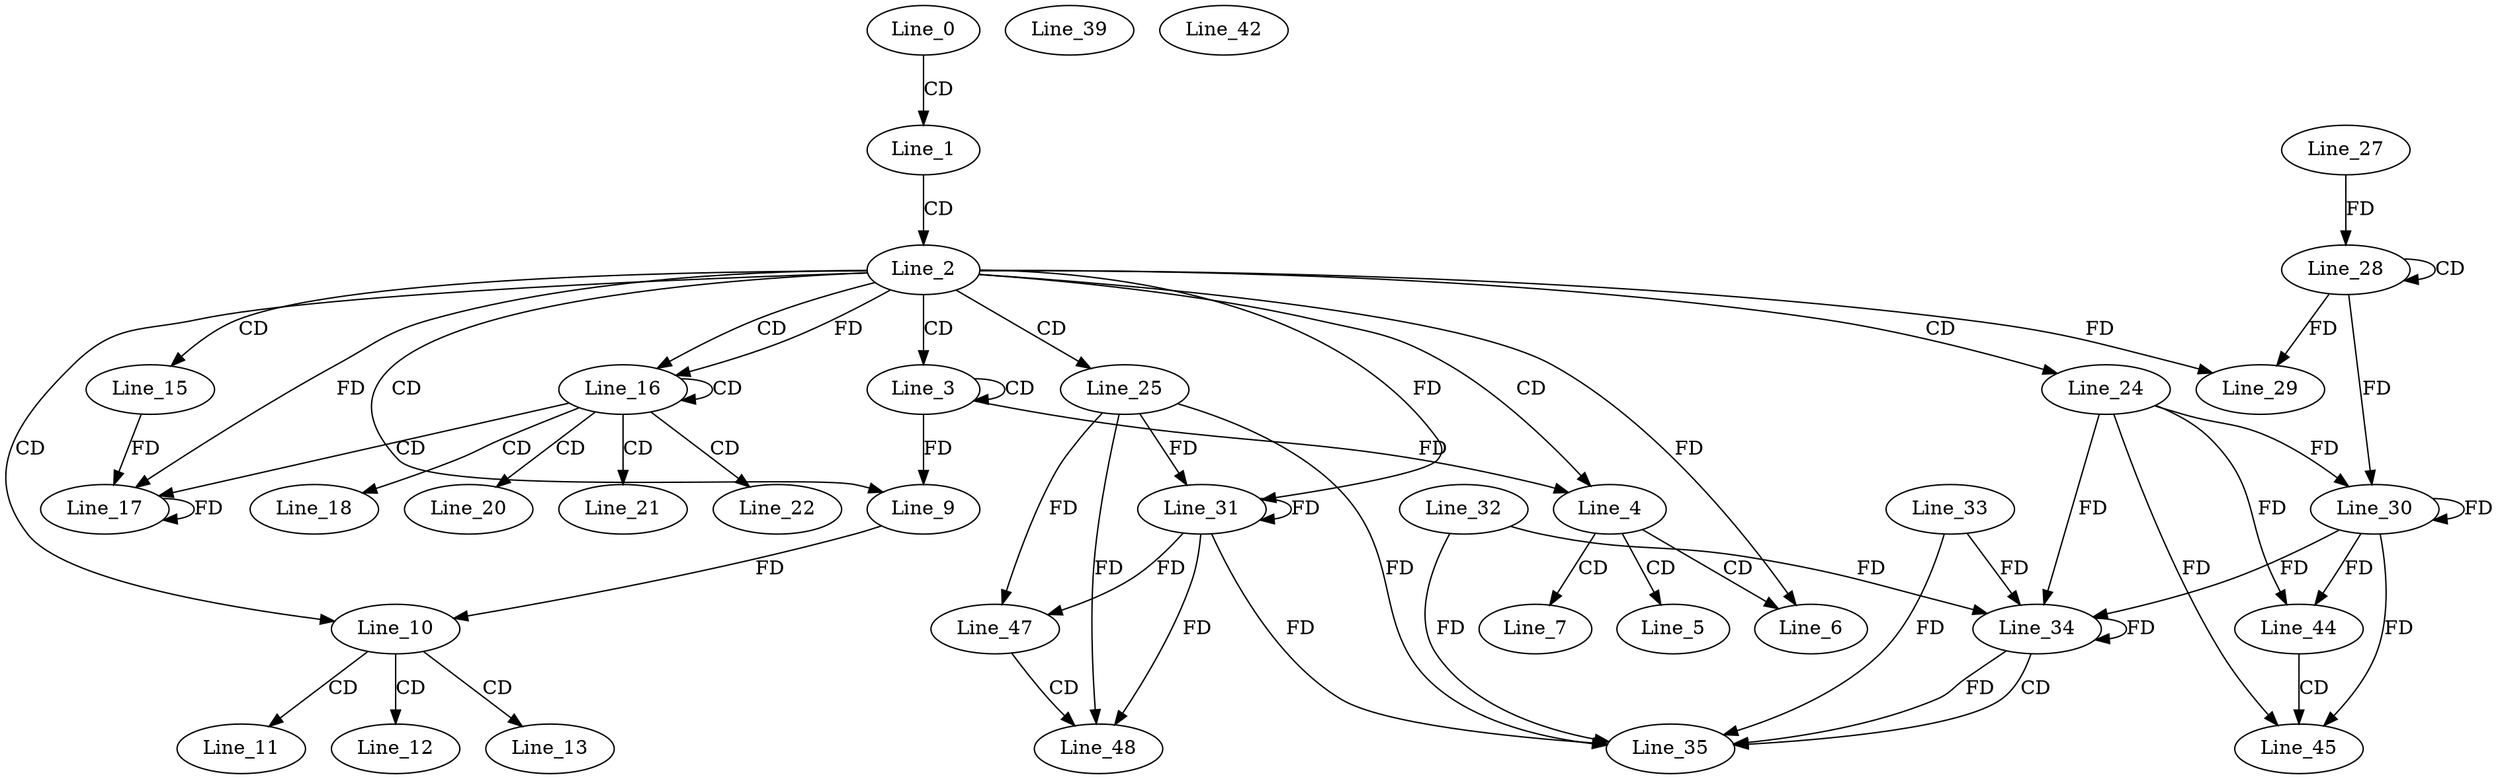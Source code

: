digraph G {
  Line_0;
  Line_1;
  Line_2;
  Line_3;
  Line_3;
  Line_4;
  Line_5;
  Line_6;
  Line_7;
  Line_9;
  Line_9;
  Line_10;
  Line_11;
  Line_12;
  Line_13;
  Line_15;
  Line_16;
  Line_16;
  Line_16;
  Line_16;
  Line_16;
  Line_17;
  Line_17;
  Line_17;
  Line_18;
  Line_20;
  Line_21;
  Line_22;
  Line_24;
  Line_25;
  Line_28;
  Line_28;
  Line_27;
  Line_29;
  Line_29;
  Line_30;
  Line_30;
  Line_31;
  Line_31;
  Line_34;
  Line_33;
  Line_34;
  Line_32;
  Line_34;
  Line_35;
  Line_39;
  Line_42;
  Line_44;
  Line_45;
  Line_47;
  Line_48;
  Line_0 -> Line_1 [ label="CD" ];
  Line_1 -> Line_2 [ label="CD" ];
  Line_2 -> Line_3 [ label="CD" ];
  Line_3 -> Line_3 [ label="CD" ];
  Line_2 -> Line_4 [ label="CD" ];
  Line_3 -> Line_4 [ label="FD" ];
  Line_4 -> Line_5 [ label="CD" ];
  Line_4 -> Line_6 [ label="CD" ];
  Line_2 -> Line_6 [ label="FD" ];
  Line_4 -> Line_7 [ label="CD" ];
  Line_2 -> Line_9 [ label="CD" ];
  Line_3 -> Line_9 [ label="FD" ];
  Line_2 -> Line_10 [ label="CD" ];
  Line_9 -> Line_10 [ label="FD" ];
  Line_10 -> Line_11 [ label="CD" ];
  Line_10 -> Line_12 [ label="CD" ];
  Line_10 -> Line_13 [ label="CD" ];
  Line_2 -> Line_15 [ label="CD" ];
  Line_2 -> Line_16 [ label="CD" ];
  Line_2 -> Line_16 [ label="FD" ];
  Line_16 -> Line_16 [ label="CD" ];
  Line_16 -> Line_17 [ label="CD" ];
  Line_15 -> Line_17 [ label="FD" ];
  Line_17 -> Line_17 [ label="FD" ];
  Line_2 -> Line_17 [ label="FD" ];
  Line_16 -> Line_18 [ label="CD" ];
  Line_16 -> Line_20 [ label="CD" ];
  Line_16 -> Line_21 [ label="CD" ];
  Line_16 -> Line_22 [ label="CD" ];
  Line_2 -> Line_24 [ label="CD" ];
  Line_2 -> Line_25 [ label="CD" ];
  Line_28 -> Line_28 [ label="CD" ];
  Line_27 -> Line_28 [ label="FD" ];
  Line_2 -> Line_29 [ label="FD" ];
  Line_28 -> Line_29 [ label="FD" ];
  Line_24 -> Line_30 [ label="FD" ];
  Line_30 -> Line_30 [ label="FD" ];
  Line_28 -> Line_30 [ label="FD" ];
  Line_25 -> Line_31 [ label="FD" ];
  Line_31 -> Line_31 [ label="FD" ];
  Line_2 -> Line_31 [ label="FD" ];
  Line_34 -> Line_34 [ label="FD" ];
  Line_33 -> Line_34 [ label="FD" ];
  Line_24 -> Line_34 [ label="FD" ];
  Line_30 -> Line_34 [ label="FD" ];
  Line_32 -> Line_34 [ label="FD" ];
  Line_34 -> Line_35 [ label="CD" ];
  Line_25 -> Line_35 [ label="FD" ];
  Line_31 -> Line_35 [ label="FD" ];
  Line_32 -> Line_35 [ label="FD" ];
  Line_34 -> Line_35 [ label="FD" ];
  Line_33 -> Line_35 [ label="FD" ];
  Line_24 -> Line_44 [ label="FD" ];
  Line_30 -> Line_44 [ label="FD" ];
  Line_44 -> Line_45 [ label="CD" ];
  Line_24 -> Line_45 [ label="FD" ];
  Line_30 -> Line_45 [ label="FD" ];
  Line_25 -> Line_47 [ label="FD" ];
  Line_31 -> Line_47 [ label="FD" ];
  Line_47 -> Line_48 [ label="CD" ];
  Line_25 -> Line_48 [ label="FD" ];
  Line_31 -> Line_48 [ label="FD" ];
}
